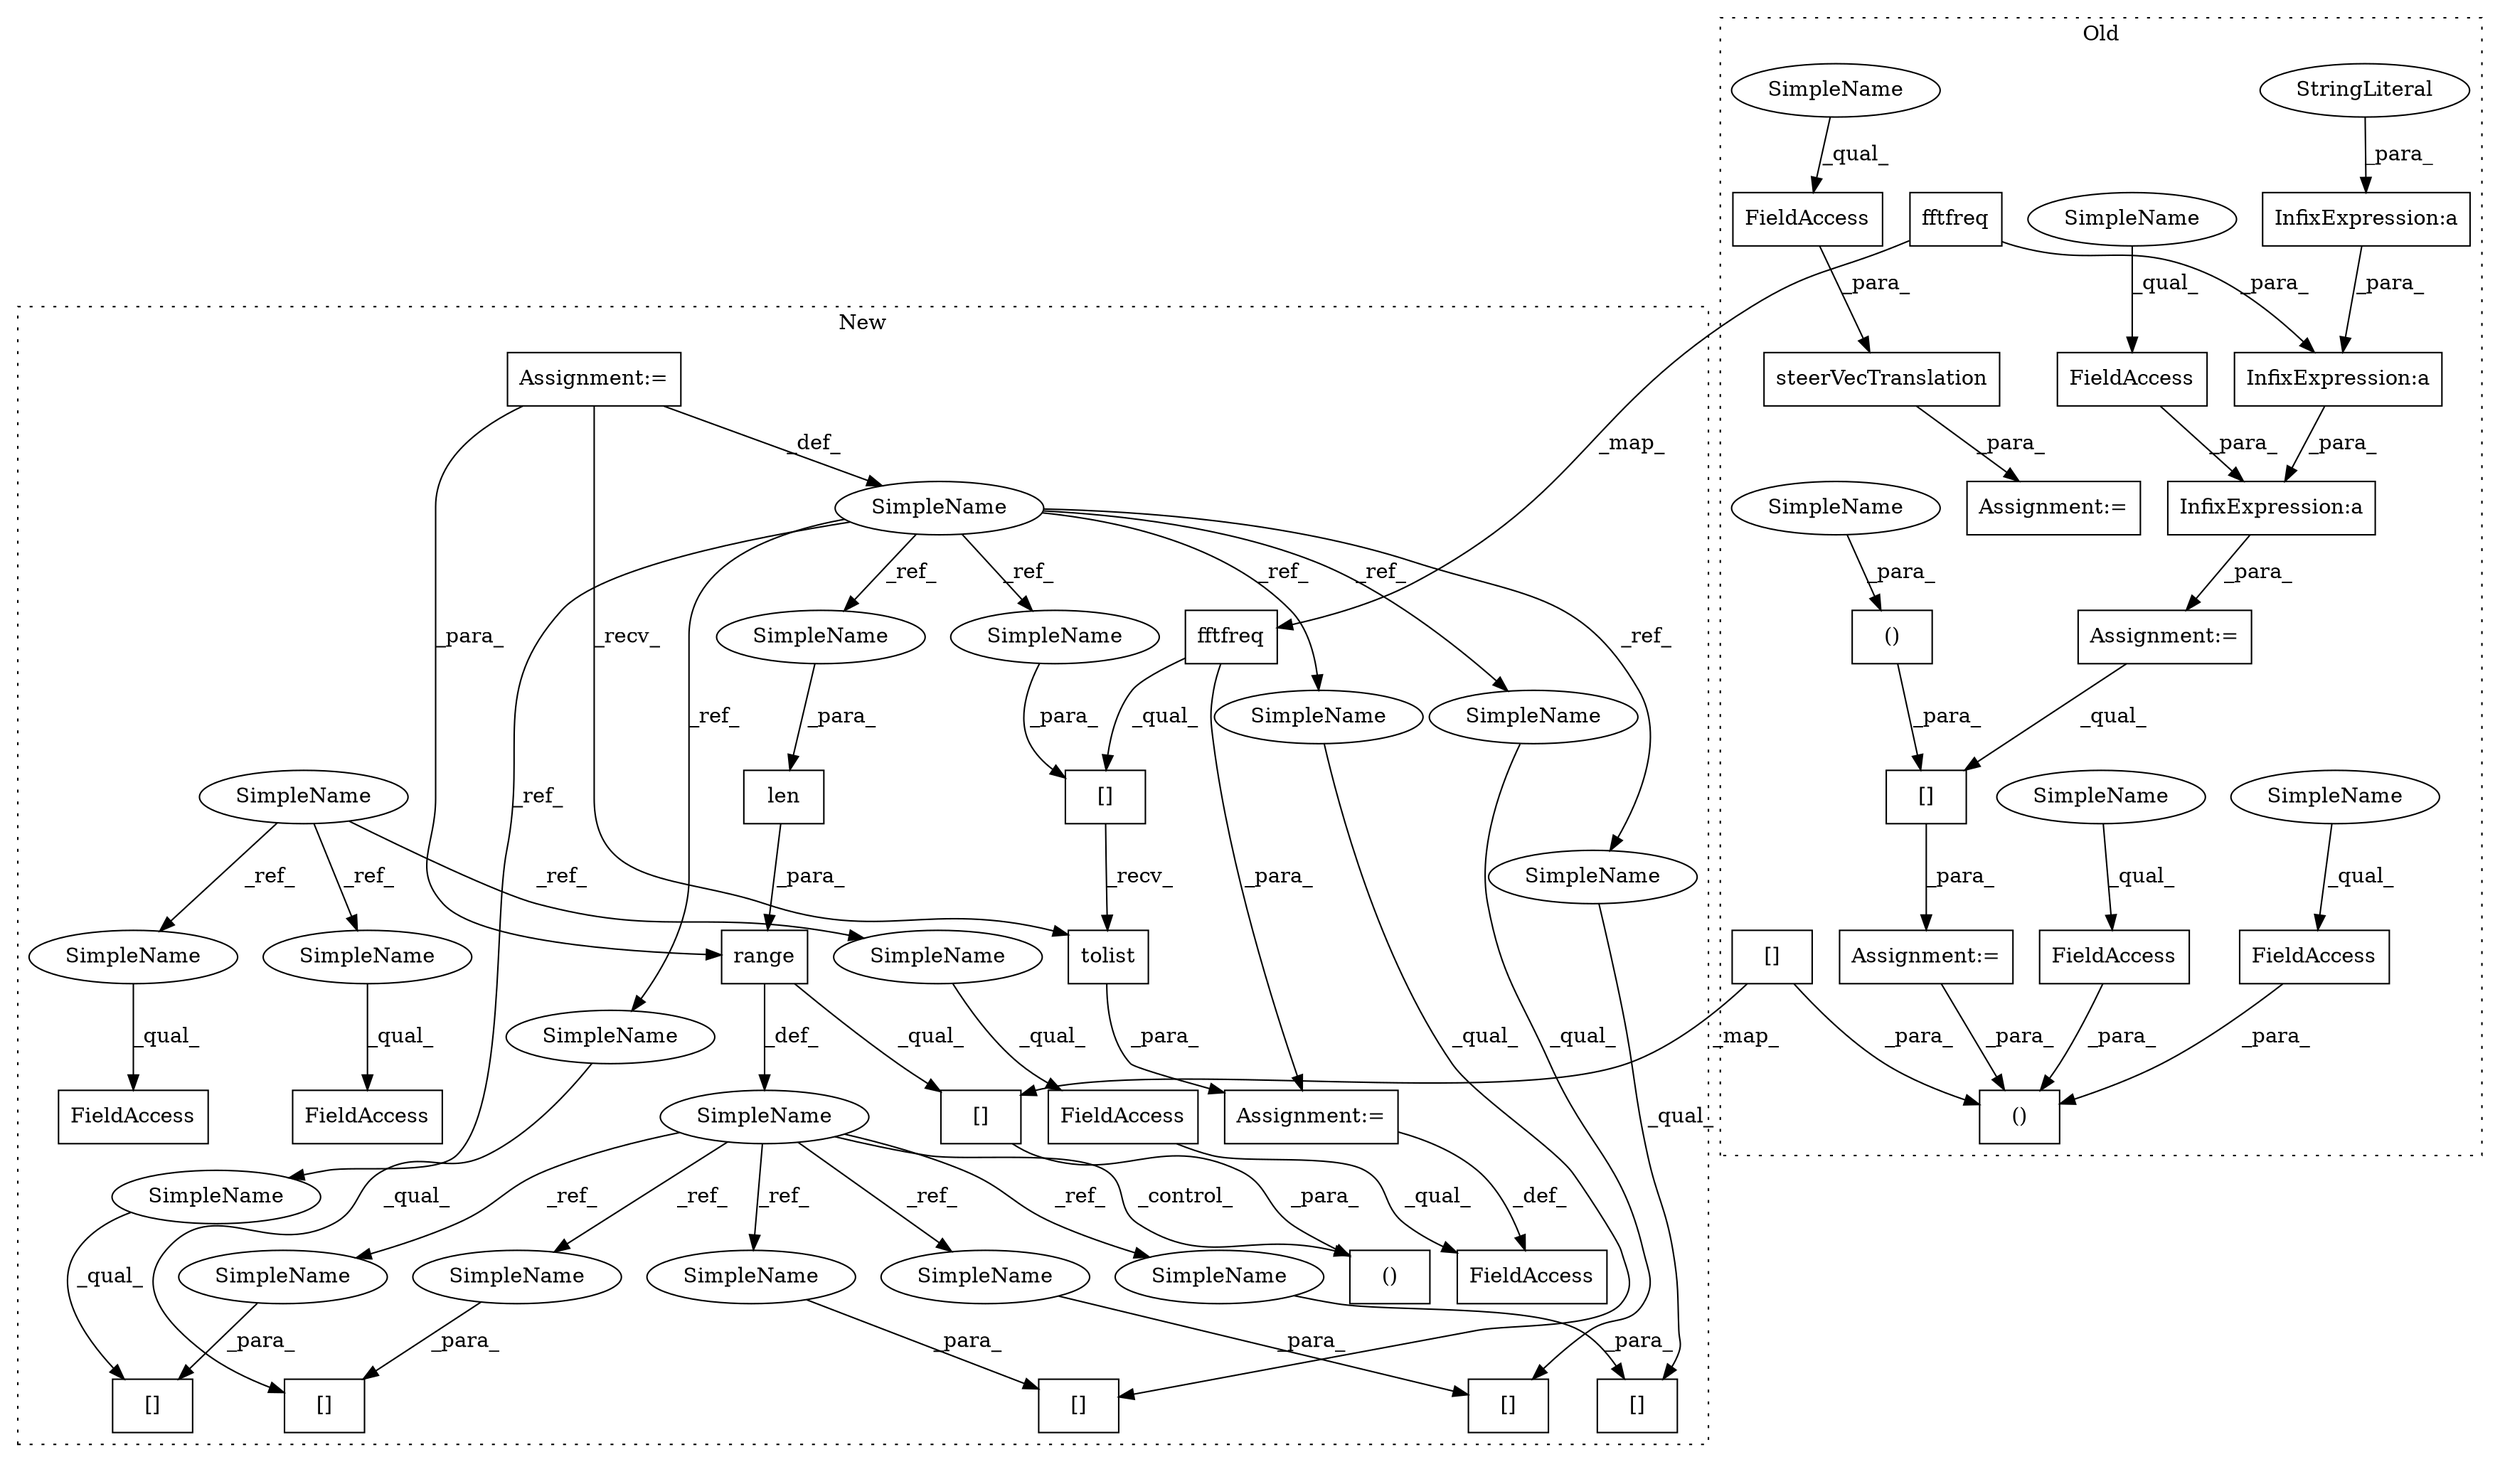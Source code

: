 digraph G {
subgraph cluster0 {
1 [label="steerVecTranslation" a="32" s="10866,10896" l="20,1" shape="box"];
11 [label="FieldAccess" a="22" s="10886" l="10" shape="box"];
12 [label="Assignment:=" a="7" s="10865" l="1" shape="box"];
19 [label="FieldAccess" a="22" s="11380" l="7" shape="box"];
20 [label="()" a="106" s="11380" l="72" shape="box"];
21 [label="InfixExpression:a" a="27" s="10802" l="3" shape="box"];
22 [label="()" a="106" s="11071" l="21" shape="box"];
23 [label="InfixExpression:a" a="27" s="10796" l="3" shape="box"];
24 [label="InfixExpression:a" a="27" s="10830" l="3" shape="box"];
25 [label="[]" a="2" s="11059,11092" l="12,2" shape="box"];
27 [label="fftfreq" a="32" s="10820" l="9" shape="box"];
28 [label="StringLiteral" a="45" s="10779" l="17" shape="ellipse"];
29 [label="FieldAccess" a="22" s="11400" l="7" shape="box"];
30 [label="FieldAccess" a="22" s="10833" l="6" shape="box"];
32 [label="Assignment:=" a="7" s="10775" l="1" shape="box"];
33 [label="Assignment:=" a="7" s="11058" l="1" shape="box"];
36 [label="[]" a="2" s="11436,11451" l="8,1" shape="box"];
47 [label="SimpleName" a="42" s="11400" l="4" shape="ellipse"];
48 [label="SimpleName" a="42" s="11380" l="4" shape="ellipse"];
49 [label="SimpleName" a="42" s="10886" l="4" shape="ellipse"];
50 [label="SimpleName" a="42" s="10833" l="4" shape="ellipse"];
51 [label="SimpleName" a="42" s="11071" l="1" shape="ellipse"];
label = "Old";
style="dotted";
}
subgraph cluster1 {
2 [label="len" a="32" s="13704,13709" l="4,1" shape="box"];
3 [label="()" a="106" s="14041" l="40" shape="box"];
4 [label="[]" a="2" s="14277,14286" l="2,1" shape="box"];
5 [label="range" a="32" s="13698,13710" l="6,1" shape="box"];
6 [label="[]" a="2" s="13729,13738" l="2,1" shape="box"];
7 [label="SimpleName" a="42" s="13688" l="7" shape="ellipse"];
8 [label="[]" a="2" s="14702,14711" l="2,1" shape="box"];
9 [label="SimpleName" a="42" s="13505" l="1" shape="ellipse"];
10 [label="[]" a="2" s="14617,14626" l="2,1" shape="box"];
13 [label="Assignment:=" a="7" s="13506" l="1" shape="box"];
14 [label="[]" a="2" s="13552,13578" l="25,1" shape="box"];
15 [label="FieldAccess" a="22" s="13535" l="16" shape="box"];
16 [label="FieldAccess" a="22" s="13535" l="14" shape="box"];
17 [label="SimpleName" a="42" s="13314" l="4" shape="ellipse"];
18 [label="FieldAccess" a="22" s="14468" l="14" shape="box"];
26 [label="fftfreq" a="32" s="13567" l="9" shape="box"];
31 [label="tolist" a="32" s="13580" l="8" shape="box"];
34 [label="Assignment:=" a="7" s="13551" l="1" shape="box"];
35 [label="[]" a="2" s="14371,14380" l="2,1" shape="box"];
37 [label="[]" a="2" s="14065,14080" l="8,1" shape="box"];
38 [label="FieldAccess" a="22" s="13975" l="14" shape="box"];
39 [label="SimpleName" a="42" s="13731" l="7" shape="ellipse"];
40 [label="SimpleName" a="42" s="14619" l="7" shape="ellipse"];
41 [label="SimpleName" a="42" s="14373" l="7" shape="ellipse"];
42 [label="SimpleName" a="42" s="14704" l="7" shape="ellipse"];
43 [label="SimpleName" a="42" s="14279" l="7" shape="ellipse"];
44 [label="SimpleName" a="42" s="14468" l="4" shape="ellipse"];
45 [label="SimpleName" a="42" s="13535" l="4" shape="ellipse"];
46 [label="SimpleName" a="42" s="13975" l="4" shape="ellipse"];
52 [label="SimpleName" a="42" s="14371" l="1" shape="ellipse"];
53 [label="SimpleName" a="42" s="13577" l="1" shape="ellipse"];
54 [label="SimpleName" a="42" s="13729" l="1" shape="ellipse"];
55 [label="SimpleName" a="42" s="14617" l="1" shape="ellipse"];
56 [label="SimpleName" a="42" s="14702" l="1" shape="ellipse"];
57 [label="SimpleName" a="42" s="13708" l="1" shape="ellipse"];
58 [label="SimpleName" a="42" s="14277" l="1" shape="ellipse"];
label = "New";
style="dotted";
}
1 -> 12 [label="_para_"];
2 -> 5 [label="_para_"];
5 -> 7 [label="_def_"];
5 -> 37 [label="_qual_"];
7 -> 40 [label="_ref_"];
7 -> 42 [label="_ref_"];
7 -> 39 [label="_ref_"];
7 -> 43 [label="_ref_"];
7 -> 3 [label="_control_"];
7 -> 41 [label="_ref_"];
9 -> 57 [label="_ref_"];
9 -> 56 [label="_ref_"];
9 -> 52 [label="_ref_"];
9 -> 54 [label="_ref_"];
9 -> 58 [label="_ref_"];
9 -> 55 [label="_ref_"];
9 -> 53 [label="_ref_"];
11 -> 1 [label="_para_"];
13 -> 9 [label="_def_"];
13 -> 31 [label="_recv_"];
13 -> 5 [label="_para_"];
14 -> 31 [label="_recv_"];
16 -> 15 [label="_qual_"];
17 -> 45 [label="_ref_"];
17 -> 46 [label="_ref_"];
17 -> 44 [label="_ref_"];
19 -> 20 [label="_para_"];
21 -> 24 [label="_para_"];
22 -> 25 [label="_para_"];
23 -> 21 [label="_para_"];
24 -> 32 [label="_para_"];
25 -> 33 [label="_para_"];
26 -> 14 [label="_qual_"];
26 -> 34 [label="_para_"];
27 -> 26 [label="_map_"];
27 -> 21 [label="_para_"];
28 -> 23 [label="_para_"];
29 -> 20 [label="_para_"];
30 -> 24 [label="_para_"];
31 -> 34 [label="_para_"];
32 -> 25 [label="_qual_"];
33 -> 20 [label="_para_"];
34 -> 15 [label="_def_"];
36 -> 37 [label="_map_"];
36 -> 20 [label="_para_"];
37 -> 3 [label="_para_"];
39 -> 6 [label="_para_"];
40 -> 10 [label="_para_"];
41 -> 35 [label="_para_"];
42 -> 8 [label="_para_"];
43 -> 4 [label="_para_"];
44 -> 18 [label="_qual_"];
45 -> 16 [label="_qual_"];
46 -> 38 [label="_qual_"];
47 -> 29 [label="_qual_"];
48 -> 19 [label="_qual_"];
49 -> 11 [label="_qual_"];
50 -> 30 [label="_qual_"];
51 -> 22 [label="_para_"];
52 -> 35 [label="_qual_"];
53 -> 14 [label="_para_"];
54 -> 6 [label="_qual_"];
55 -> 10 [label="_qual_"];
56 -> 8 [label="_qual_"];
57 -> 2 [label="_para_"];
58 -> 4 [label="_qual_"];
}